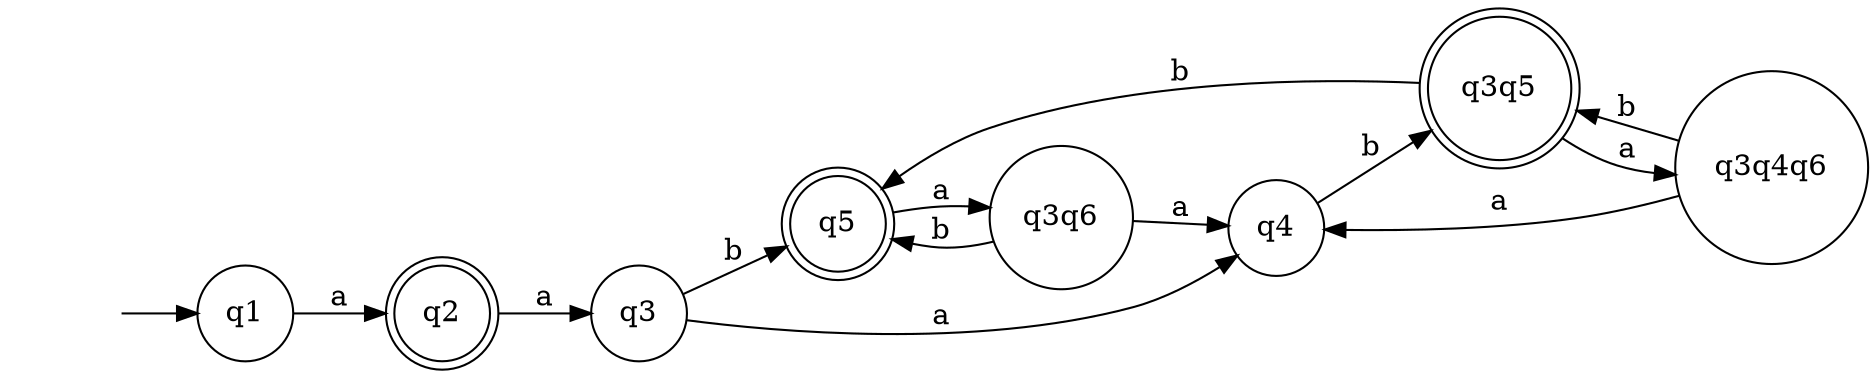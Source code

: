 digraph G3_2{
    # ДКА a(a(ab)*b)*(ab)*
    rankdir = "LR";
    node [shape = "none"]; "";
    node [shape = "doublecircle"]; q2, q5, q3q5;
    node [shape = "circle"];
    "" -> q1;
    q1 -> q2 [label = "a"];
    q2 -> q3 [label = "a"];
    q3 -> q4 [label = "a"];
    q3 -> q5 [label = "b"];
    q4 -> q3q5 [label = "b"];
    q5 -> q3q6 [label = "a"];
    q3q5 -> q3q4q6 [label = "a"];
    q3q5 -> q5 [label = "b"];
    q3q6 -> q4 [label = "a"];
    q3q6 -> q5 [label = "b"];
    q3q4q6 -> q4 [label = "a"];
    q3q4q6 -> q3q5 [label = "b"];
} 